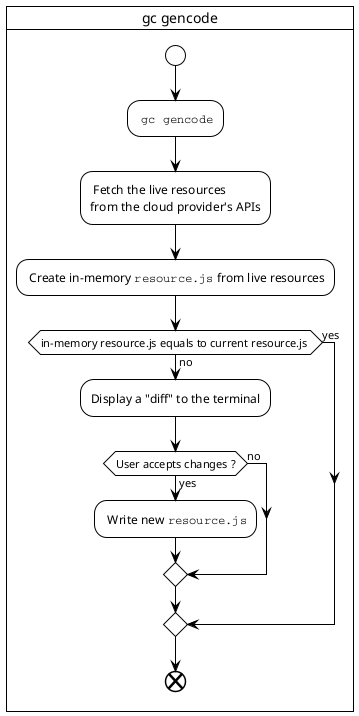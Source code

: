 @startuml gc-gencode
!theme plain
skinparam svgLinkTarget _blank

card "gc gencode"{
start 

: ""gc gencode"";
: Fetch the live resources
from the cloud provider's APIs;
: Create in-memory ""resource.js"" from live resources;
if (in-memory resource.js equals to current resource.js ) then (yes)
else (no)
  :Display a "diff" to the terminal;
  if (User accepts changes ?) then (yes)
  : Write new ""resource.js"";
else (no)
endif
endif

end
}
@enduml
